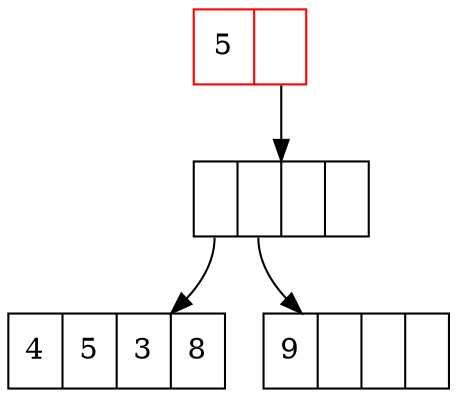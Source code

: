 digraph hamtvec {
    root [
        label = "5 | <f0>"
        shape = "record"
        color =  "red"
    ]
    node0 [
        label = "<f0> | <f1> | | "
        shape = "record"
    ];
    node1 [
        label = "4 | 5 | 3 | 8" 
        shape = "record"
    ];
    node2 [
        label = "9 | | | "
        shape = "record"
    ];
    root:f0 -> node0;
    node0:f0 -> node1;
    node0:f1 -> node2;
}

